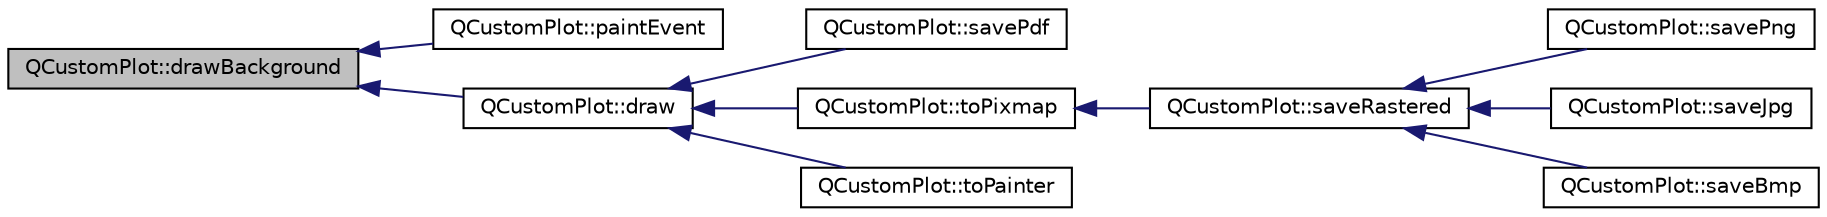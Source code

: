 digraph "QCustomPlot::drawBackground"
{
  edge [fontname="Helvetica",fontsize="10",labelfontname="Helvetica",labelfontsize="10"];
  node [fontname="Helvetica",fontsize="10",shape=record];
  rankdir="LR";
  Node341 [label="QCustomPlot::drawBackground",height=0.2,width=0.4,color="black", fillcolor="grey75", style="filled", fontcolor="black"];
  Node341 -> Node342 [dir="back",color="midnightblue",fontsize="10",style="solid",fontname="Helvetica"];
  Node342 [label="QCustomPlot::paintEvent",height=0.2,width=0.4,color="black", fillcolor="white", style="filled",URL="$class_q_custom_plot.html#a8068b368e5813065ee0f4cf7c6d21330"];
  Node341 -> Node343 [dir="back",color="midnightblue",fontsize="10",style="solid",fontname="Helvetica"];
  Node343 [label="QCustomPlot::draw",height=0.2,width=0.4,color="black", fillcolor="white", style="filled",URL="$class_q_custom_plot.html#ad7a7d878bf050f101a43008e7d8fdb52"];
  Node343 -> Node344 [dir="back",color="midnightblue",fontsize="10",style="solid",fontname="Helvetica"];
  Node344 [label="QCustomPlot::savePdf",height=0.2,width=0.4,color="black", fillcolor="white", style="filled",URL="$class_q_custom_plot.html#ad5acd34f6b39c3516887d7e54fec2412"];
  Node343 -> Node345 [dir="back",color="midnightblue",fontsize="10",style="solid",fontname="Helvetica"];
  Node345 [label="QCustomPlot::toPixmap",height=0.2,width=0.4,color="black", fillcolor="white", style="filled",URL="$class_q_custom_plot.html#aabb974d71ce96c137dc04eb6eab844fe"];
  Node345 -> Node346 [dir="back",color="midnightblue",fontsize="10",style="solid",fontname="Helvetica"];
  Node346 [label="QCustomPlot::saveRastered",height=0.2,width=0.4,color="black", fillcolor="white", style="filled",URL="$class_q_custom_plot.html#ad7723ce2edfa270632ef42b03a444352"];
  Node346 -> Node347 [dir="back",color="midnightblue",fontsize="10",style="solid",fontname="Helvetica"];
  Node347 [label="QCustomPlot::savePng",height=0.2,width=0.4,color="black", fillcolor="white", style="filled",URL="$class_q_custom_plot.html#ac92cc9256d12f354b40a4be4600b5fb9"];
  Node346 -> Node348 [dir="back",color="midnightblue",fontsize="10",style="solid",fontname="Helvetica"];
  Node348 [label="QCustomPlot::saveJpg",height=0.2,width=0.4,color="black", fillcolor="white", style="filled",URL="$class_q_custom_plot.html#a76f0d278e630a711fa6f48048cfd83e4"];
  Node346 -> Node349 [dir="back",color="midnightblue",fontsize="10",style="solid",fontname="Helvetica"];
  Node349 [label="QCustomPlot::saveBmp",height=0.2,width=0.4,color="black", fillcolor="white", style="filled",URL="$class_q_custom_plot.html#ae3a86ed0795670e50afa21759d4fa13d"];
  Node343 -> Node350 [dir="back",color="midnightblue",fontsize="10",style="solid",fontname="Helvetica"];
  Node350 [label="QCustomPlot::toPainter",height=0.2,width=0.4,color="black", fillcolor="white", style="filled",URL="$class_q_custom_plot.html#a1be68d5c0f1e086d6374d1340a193fb9"];
}
